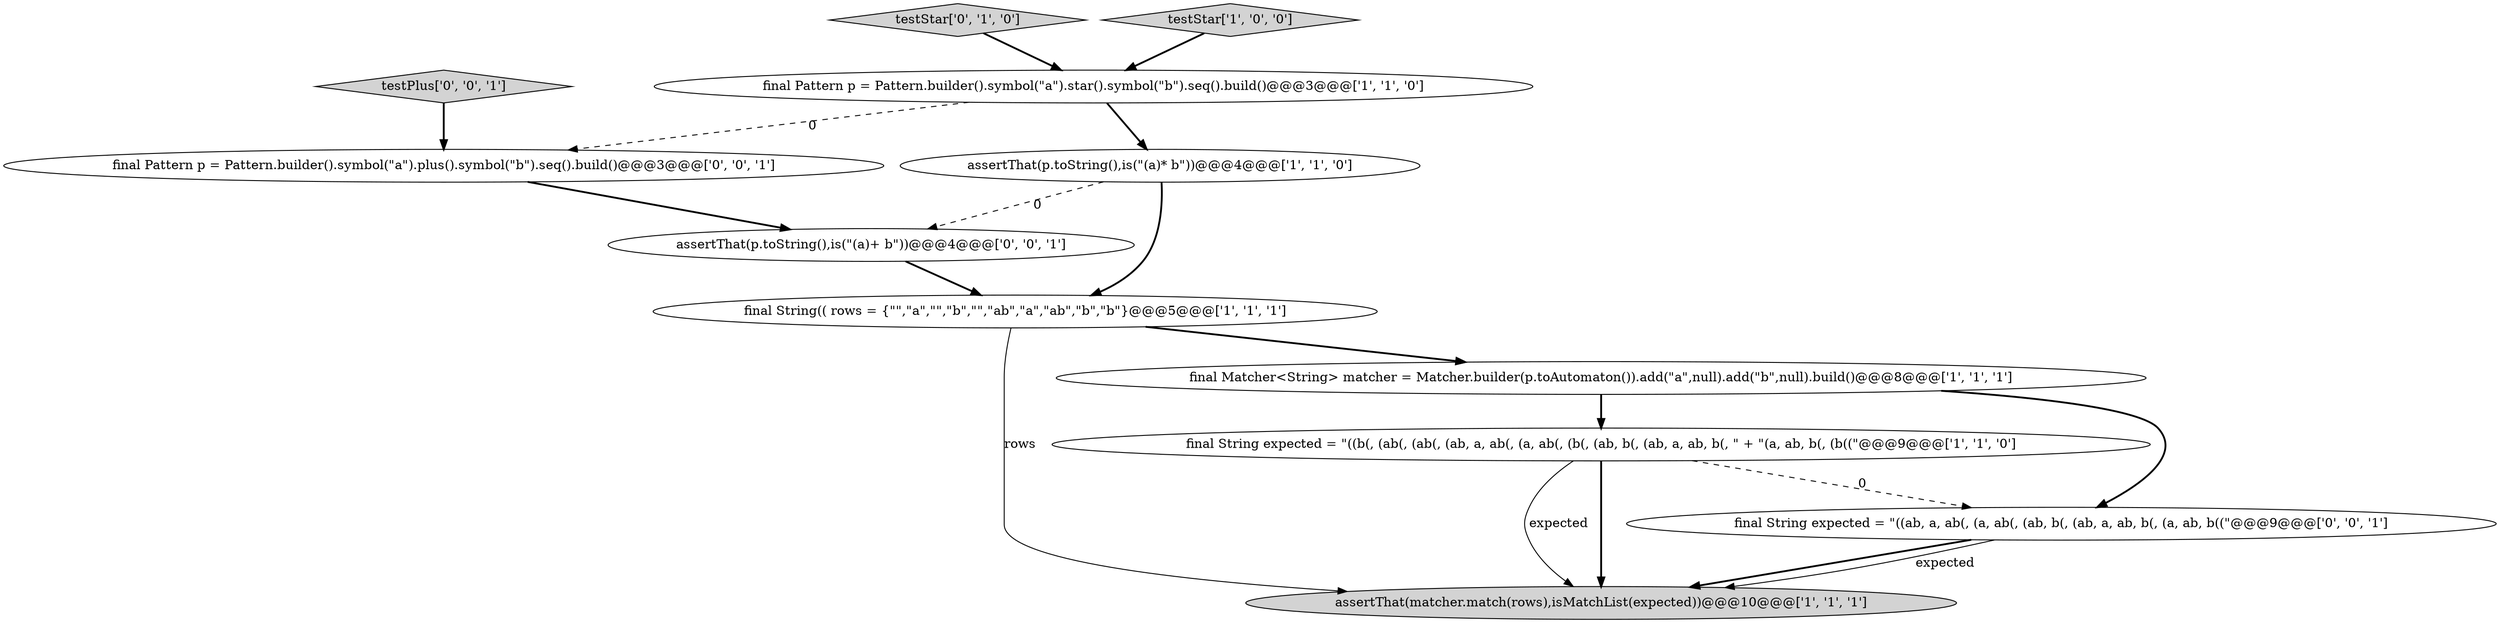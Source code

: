 digraph {
11 [style = filled, label = "assertThat(p.toString(),is(\"(a)+ b\"))@@@4@@@['0', '0', '1']", fillcolor = white, shape = ellipse image = "AAA0AAABBB3BBB"];
6 [style = filled, label = "assertThat(matcher.match(rows),isMatchList(expected))@@@10@@@['1', '1', '1']", fillcolor = lightgray, shape = ellipse image = "AAA0AAABBB1BBB"];
7 [style = filled, label = "testStar['0', '1', '0']", fillcolor = lightgray, shape = diamond image = "AAA0AAABBB2BBB"];
1 [style = filled, label = "final String expected = \"((b(, (ab(, (ab(, (ab, a, ab(, (a, ab(, (b(, (ab, b(, (ab, a, ab, b(, \" + \"(a, ab, b(, (b((\"@@@9@@@['1', '1', '0']", fillcolor = white, shape = ellipse image = "AAA0AAABBB1BBB"];
3 [style = filled, label = "testStar['1', '0', '0']", fillcolor = lightgray, shape = diamond image = "AAA0AAABBB1BBB"];
5 [style = filled, label = "final String(( rows = {\"\",\"a\",\"\",\"b\",\"\",\"ab\",\"a\",\"ab\",\"b\",\"b\"}@@@5@@@['1', '1', '1']", fillcolor = white, shape = ellipse image = "AAA0AAABBB1BBB"];
9 [style = filled, label = "final Pattern p = Pattern.builder().symbol(\"a\").plus().symbol(\"b\").seq().build()@@@3@@@['0', '0', '1']", fillcolor = white, shape = ellipse image = "AAA0AAABBB3BBB"];
10 [style = filled, label = "testPlus['0', '0', '1']", fillcolor = lightgray, shape = diamond image = "AAA0AAABBB3BBB"];
0 [style = filled, label = "assertThat(p.toString(),is(\"(a)* b\"))@@@4@@@['1', '1', '0']", fillcolor = white, shape = ellipse image = "AAA0AAABBB1BBB"];
8 [style = filled, label = "final String expected = \"((ab, a, ab(, (a, ab(, (ab, b(, (ab, a, ab, b(, (a, ab, b((\"@@@9@@@['0', '0', '1']", fillcolor = white, shape = ellipse image = "AAA0AAABBB3BBB"];
2 [style = filled, label = "final Pattern p = Pattern.builder().symbol(\"a\").star().symbol(\"b\").seq().build()@@@3@@@['1', '1', '0']", fillcolor = white, shape = ellipse image = "AAA0AAABBB1BBB"];
4 [style = filled, label = "final Matcher<String> matcher = Matcher.builder(p.toAutomaton()).add(\"a\",null).add(\"b\",null).build()@@@8@@@['1', '1', '1']", fillcolor = white, shape = ellipse image = "AAA0AAABBB1BBB"];
4->8 [style = bold, label=""];
1->8 [style = dashed, label="0"];
11->5 [style = bold, label=""];
1->6 [style = solid, label="expected"];
4->1 [style = bold, label=""];
2->0 [style = bold, label=""];
1->6 [style = bold, label=""];
8->6 [style = bold, label=""];
10->9 [style = bold, label=""];
8->6 [style = solid, label="expected"];
9->11 [style = bold, label=""];
3->2 [style = bold, label=""];
0->11 [style = dashed, label="0"];
5->6 [style = solid, label="rows"];
2->9 [style = dashed, label="0"];
7->2 [style = bold, label=""];
5->4 [style = bold, label=""];
0->5 [style = bold, label=""];
}

